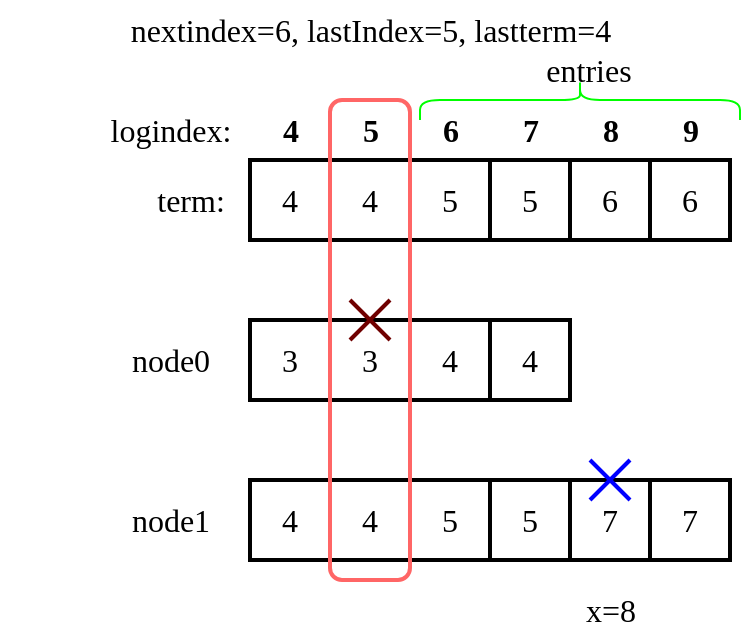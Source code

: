 <mxfile>
    <diagram id="tHbLQ-PIQ2T-KpJh9ZMo" name="第 1 页">
        <mxGraphModel dx="339" dy="219" grid="1" gridSize="10" guides="1" tooltips="1" connect="1" arrows="1" fold="1" page="1" pageScale="1" pageWidth="827" pageHeight="1169" math="0" shadow="0">
            <root>
                <mxCell id="0"/>
                <mxCell id="1" parent="0"/>
                <mxCell id="11" value="3" style="whiteSpace=wrap;html=1;aspect=fixed;strokeWidth=2;fontSize=16;fontFamily=Lucida Console;" parent="1" vertex="1">
                    <mxGeometry x="240" y="440" width="40" height="40" as="geometry"/>
                </mxCell>
                <mxCell id="2" value="4" style="whiteSpace=wrap;html=1;aspect=fixed;strokeWidth=2;fontSize=16;fontFamily=Lucida Console;" parent="1" vertex="1">
                    <mxGeometry x="200" y="360" width="40" height="40" as="geometry"/>
                </mxCell>
                <mxCell id="4" value="4" style="whiteSpace=wrap;html=1;aspect=fixed;strokeWidth=2;fontSize=16;fontFamily=Lucida Console;" parent="1" vertex="1">
                    <mxGeometry x="240" y="360" width="40" height="40" as="geometry"/>
                </mxCell>
                <mxCell id="5" value="5" style="whiteSpace=wrap;html=1;aspect=fixed;strokeWidth=2;fontSize=16;fontFamily=Lucida Console;" parent="1" vertex="1">
                    <mxGeometry x="280" y="360" width="40" height="40" as="geometry"/>
                </mxCell>
                <mxCell id="6" value="5" style="whiteSpace=wrap;html=1;aspect=fixed;strokeWidth=2;fontSize=16;fontFamily=Lucida Console;" parent="1" vertex="1">
                    <mxGeometry x="320" y="360" width="40" height="40" as="geometry"/>
                </mxCell>
                <mxCell id="7" value="6" style="whiteSpace=wrap;html=1;aspect=fixed;strokeWidth=2;fontSize=16;fontFamily=Lucida Console;" parent="1" vertex="1">
                    <mxGeometry x="360" y="360" width="40" height="40" as="geometry"/>
                </mxCell>
                <mxCell id="8" value="6" style="whiteSpace=wrap;html=1;aspect=fixed;strokeWidth=2;fontSize=16;fontFamily=Lucida Console;" parent="1" vertex="1">
                    <mxGeometry x="400" y="360" width="40" height="40" as="geometry"/>
                </mxCell>
                <mxCell id="10" value="3" style="whiteSpace=wrap;html=1;aspect=fixed;strokeWidth=2;fontSize=16;fontFamily=Lucida Console;" parent="1" vertex="1">
                    <mxGeometry x="200" y="440" width="40" height="40" as="geometry"/>
                </mxCell>
                <mxCell id="12" value="4" style="whiteSpace=wrap;html=1;aspect=fixed;strokeWidth=2;fontSize=16;fontFamily=Lucida Console;" parent="1" vertex="1">
                    <mxGeometry x="280" y="440" width="40" height="40" as="geometry"/>
                </mxCell>
                <mxCell id="13" value="4" style="whiteSpace=wrap;html=1;aspect=fixed;strokeWidth=2;fontSize=16;fontFamily=Lucida Console;" parent="1" vertex="1">
                    <mxGeometry x="320" y="440" width="40" height="40" as="geometry"/>
                </mxCell>
                <mxCell id="16" value="4" style="whiteSpace=wrap;html=1;aspect=fixed;strokeWidth=2;fontSize=16;fontFamily=Lucida Console;" parent="1" vertex="1">
                    <mxGeometry x="200" y="520" width="40" height="40" as="geometry"/>
                </mxCell>
                <mxCell id="17" value="4" style="whiteSpace=wrap;html=1;aspect=fixed;strokeWidth=2;fontSize=16;fontFamily=Lucida Console;" parent="1" vertex="1">
                    <mxGeometry x="240" y="520" width="40" height="40" as="geometry"/>
                </mxCell>
                <mxCell id="18" value="5" style="whiteSpace=wrap;html=1;aspect=fixed;strokeWidth=2;fontSize=16;fontFamily=Lucida Console;" parent="1" vertex="1">
                    <mxGeometry x="280" y="520" width="40" height="40" as="geometry"/>
                </mxCell>
                <mxCell id="19" value="5" style="whiteSpace=wrap;html=1;aspect=fixed;strokeWidth=2;fontSize=16;fontFamily=Lucida Console;" parent="1" vertex="1">
                    <mxGeometry x="320" y="520" width="40" height="40" as="geometry"/>
                </mxCell>
                <mxCell id="20" value="7" style="whiteSpace=wrap;html=1;aspect=fixed;strokeWidth=2;fontSize=16;fontFamily=Lucida Console;" parent="1" vertex="1">
                    <mxGeometry x="360" y="520" width="40" height="40" as="geometry"/>
                </mxCell>
                <mxCell id="21" value="7" style="whiteSpace=wrap;html=1;aspect=fixed;strokeWidth=2;fontSize=16;fontFamily=Lucida Console;" parent="1" vertex="1">
                    <mxGeometry x="400" y="520" width="40" height="40" as="geometry"/>
                </mxCell>
                <mxCell id="23" value="&lt;b style=&quot;font-size: 16px;&quot;&gt;&lt;font style=&quot;font-size: 16px;&quot;&gt;4&lt;/font&gt;&lt;/b&gt;" style="text;html=1;align=center;verticalAlign=middle;resizable=0;points=[];autosize=1;strokeColor=none;fillColor=none;fontSize=16;fontFamily=Lucida Console;" parent="1" vertex="1">
                    <mxGeometry x="205" y="330" width="30" height="30" as="geometry"/>
                </mxCell>
                <mxCell id="24" value="&lt;b style=&quot;font-size: 16px;&quot;&gt;&lt;font style=&quot;font-size: 16px;&quot;&gt;6&lt;/font&gt;&lt;/b&gt;" style="text;html=1;align=center;verticalAlign=middle;resizable=0;points=[];autosize=1;strokeColor=none;fillColor=none;fontSize=16;fontFamily=Lucida Console;" parent="1" vertex="1">
                    <mxGeometry x="285" y="330" width="30" height="30" as="geometry"/>
                </mxCell>
                <mxCell id="25" value="&lt;b style=&quot;font-size: 16px;&quot;&gt;&lt;font style=&quot;font-size: 16px;&quot;&gt;5&lt;/font&gt;&lt;/b&gt;" style="text;html=1;align=center;verticalAlign=middle;resizable=0;points=[];autosize=1;strokeColor=none;fillColor=none;fontSize=16;fontFamily=Lucida Console;" parent="1" vertex="1">
                    <mxGeometry x="245" y="330" width="30" height="30" as="geometry"/>
                </mxCell>
                <mxCell id="26" value="&lt;b style=&quot;font-size: 16px;&quot;&gt;&lt;font style=&quot;font-size: 16px;&quot;&gt;8&lt;/font&gt;&lt;/b&gt;" style="text;html=1;align=center;verticalAlign=middle;resizable=0;points=[];autosize=1;strokeColor=none;fillColor=none;fontSize=16;fontFamily=Lucida Console;" parent="1" vertex="1">
                    <mxGeometry x="365" y="330" width="30" height="30" as="geometry"/>
                </mxCell>
                <mxCell id="27" value="&lt;b style=&quot;font-size: 16px;&quot;&gt;&lt;font style=&quot;font-size: 16px;&quot;&gt;7&lt;/font&gt;&lt;/b&gt;" style="text;html=1;align=center;verticalAlign=middle;resizable=0;points=[];autosize=1;strokeColor=none;fillColor=none;fontSize=16;fontFamily=Lucida Console;" parent="1" vertex="1">
                    <mxGeometry x="325" y="330" width="30" height="30" as="geometry"/>
                </mxCell>
                <mxCell id="29" value="&lt;b style=&quot;font-size: 16px;&quot;&gt;&lt;font style=&quot;font-size: 16px;&quot;&gt;9&lt;/font&gt;&lt;/b&gt;" style="text;html=1;align=center;verticalAlign=middle;resizable=0;points=[];autosize=1;strokeColor=none;fillColor=none;fontSize=16;fontFamily=Lucida Console;" parent="1" vertex="1">
                    <mxGeometry x="405" y="330" width="30" height="30" as="geometry"/>
                </mxCell>
                <mxCell id="30" value="logindex:" style="text;html=1;align=center;verticalAlign=middle;resizable=0;points=[];autosize=1;strokeColor=none;fillColor=none;fontSize=16;strokeWidth=2;fontFamily=Lucida Console;" parent="1" vertex="1">
                    <mxGeometry x="105" y="330" width="110" height="30" as="geometry"/>
                </mxCell>
                <mxCell id="31" value="term:" style="text;html=1;align=center;verticalAlign=middle;resizable=0;points=[];autosize=1;strokeColor=none;fillColor=none;fontSize=16;fontFamily=Lucida Console;" parent="1" vertex="1">
                    <mxGeometry x="135" y="365" width="70" height="30" as="geometry"/>
                </mxCell>
                <mxCell id="33" value="" style="rounded=1;whiteSpace=wrap;html=1;strokeWidth=2;fontSize=16;labelBackgroundColor=none;fillColor=none;strokeColor=#FF6666;fontFamily=Lucida Console;" parent="1" vertex="1">
                    <mxGeometry x="240" y="330" width="40" height="240" as="geometry"/>
                </mxCell>
                <mxCell id="38" value="" style="endArrow=none;html=1;fontSize=16;fillColor=#a20025;strokeColor=#6F0000;strokeWidth=2;fontFamily=Lucida Console;" parent="1" edge="1">
                    <mxGeometry width="50" height="50" relative="1" as="geometry">
                        <mxPoint x="250" y="450" as="sourcePoint"/>
                        <mxPoint x="270" y="430" as="targetPoint"/>
                    </mxGeometry>
                </mxCell>
                <mxCell id="39" value="" style="endArrow=none;html=1;fontSize=16;fillColor=#a20025;strokeColor=#6F0000;strokeWidth=2;fontFamily=Lucida Console;" parent="1" edge="1">
                    <mxGeometry width="50" height="50" relative="1" as="geometry">
                        <mxPoint x="270" y="450" as="sourcePoint"/>
                        <mxPoint x="250" y="430" as="targetPoint"/>
                    </mxGeometry>
                </mxCell>
                <mxCell id="40" value="x=8" style="text;html=1;align=center;verticalAlign=middle;resizable=0;points=[];autosize=1;strokeColor=none;fillColor=none;fontSize=16;fontFamily=Lucida Console;" parent="1" vertex="1">
                    <mxGeometry x="355" y="570" width="50" height="30" as="geometry"/>
                </mxCell>
                <mxCell id="48" value="entries" style="text;html=1;align=center;verticalAlign=middle;resizable=0;points=[];autosize=1;strokeColor=none;fillColor=none;fontSize=16;fontFamily=Lucida Console;" parent="1" vertex="1">
                    <mxGeometry x="324" y="300" width="90" height="30" as="geometry"/>
                </mxCell>
                <mxCell id="52" value="" style="endArrow=none;html=1;fontSize=16;fillColor=#a20025;strokeColor=#0000FF;strokeWidth=2;fontFamily=Lucida Console;" parent="1" edge="1">
                    <mxGeometry width="50" height="50" relative="1" as="geometry">
                        <mxPoint x="370" y="530" as="sourcePoint"/>
                        <mxPoint x="390" y="510" as="targetPoint"/>
                    </mxGeometry>
                </mxCell>
                <mxCell id="53" value="" style="endArrow=none;html=1;fontSize=16;fillColor=#a20025;strokeColor=#0000FF;strokeWidth=2;fontFamily=Lucida Console;" parent="1" edge="1">
                    <mxGeometry width="50" height="50" relative="1" as="geometry">
                        <mxPoint x="390" y="530" as="sourcePoint"/>
                        <mxPoint x="370" y="510" as="targetPoint"/>
                    </mxGeometry>
                </mxCell>
                <mxCell id="55" value="&lt;div style=&quot;orphans: 4; text-align: left;&quot;&gt;&lt;span style=&quot;background-color: initial;&quot;&gt;nextindex=6, lastIndex=5, lastterm=4&lt;/span&gt;&lt;/div&gt;" style="text;html=1;align=center;verticalAlign=middle;resizable=0;points=[];autosize=1;strokeColor=none;fillColor=none;fontSize=16;fontFamily=Lucida Console;" parent="1" vertex="1">
                    <mxGeometry x="75" y="280" width="370" height="30" as="geometry"/>
                </mxCell>
                <mxCell id="56" value="node0" style="text;html=1;align=center;verticalAlign=middle;resizable=0;points=[];autosize=1;strokeColor=none;fillColor=none;fontSize=16;fontFamily=Lucida Console;" parent="1" vertex="1">
                    <mxGeometry x="125" y="445" width="70" height="30" as="geometry"/>
                </mxCell>
                <mxCell id="57" value="node1" style="text;html=1;align=center;verticalAlign=middle;resizable=0;points=[];autosize=1;strokeColor=none;fillColor=none;fontSize=16;fontFamily=Lucida Console;" parent="1" vertex="1">
                    <mxGeometry x="125" y="525" width="70" height="30" as="geometry"/>
                </mxCell>
                <mxCell id="60" value="" style="shape=curlyBracket;whiteSpace=wrap;html=1;rounded=1;labelPosition=left;verticalLabelPosition=middle;align=right;verticalAlign=middle;strokeColor=#00FF00;rotation=90;" vertex="1" parent="1">
                    <mxGeometry x="355" y="250" width="20" height="160" as="geometry"/>
                </mxCell>
            </root>
        </mxGraphModel>
    </diagram>
</mxfile>